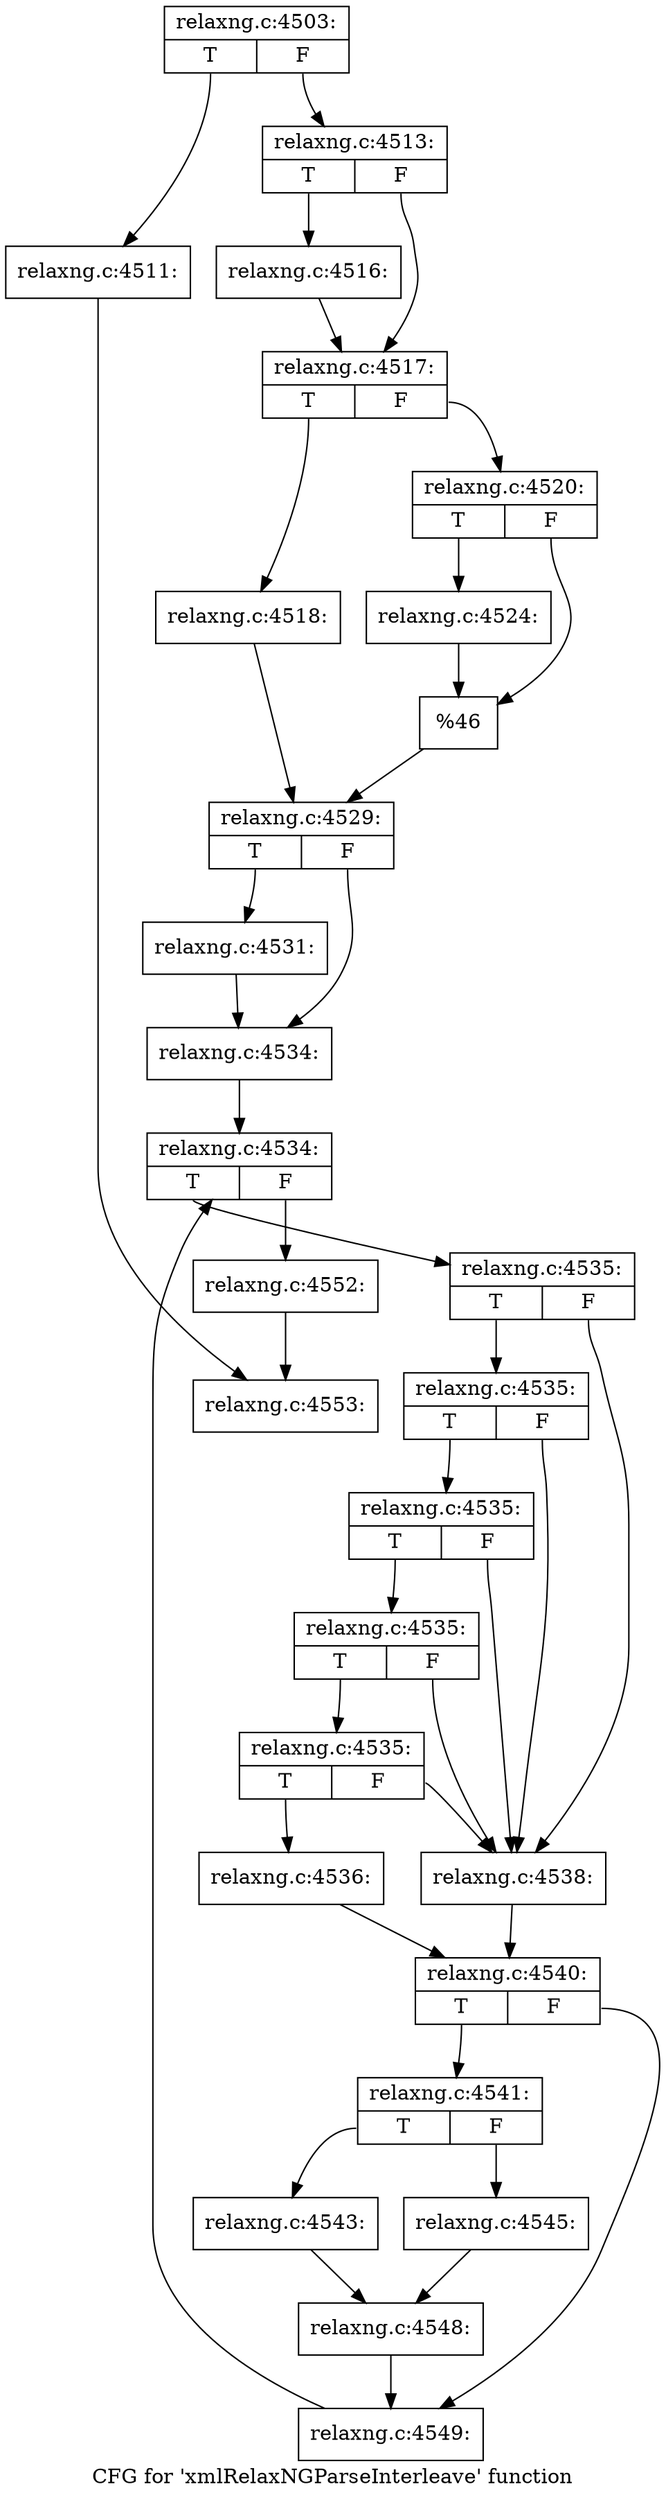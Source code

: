 digraph "CFG for 'xmlRelaxNGParseInterleave' function" {
	label="CFG for 'xmlRelaxNGParseInterleave' function";

	Node0x555e9c4878d0 [shape=record,label="{relaxng.c:4503:|{<s0>T|<s1>F}}"];
	Node0x555e9c4878d0:s0 -> Node0x555e9c488f20;
	Node0x555e9c4878d0:s1 -> Node0x555e9c488f70;
	Node0x555e9c488f20 [shape=record,label="{relaxng.c:4511:}"];
	Node0x555e9c488f20 -> Node0x555e9c487920;
	Node0x555e9c488f70 [shape=record,label="{relaxng.c:4513:|{<s0>T|<s1>F}}"];
	Node0x555e9c488f70:s0 -> Node0x555e9c489640;
	Node0x555e9c488f70:s1 -> Node0x555e9c489690;
	Node0x555e9c489640 [shape=record,label="{relaxng.c:4516:}"];
	Node0x555e9c489640 -> Node0x555e9c489690;
	Node0x555e9c489690 [shape=record,label="{relaxng.c:4517:|{<s0>T|<s1>F}}"];
	Node0x555e9c489690:s0 -> Node0x555e9c489da0;
	Node0x555e9c489690:s1 -> Node0x555e9c489e40;
	Node0x555e9c489da0 [shape=record,label="{relaxng.c:4518:}"];
	Node0x555e9c489da0 -> Node0x555e9c489df0;
	Node0x555e9c489e40 [shape=record,label="{relaxng.c:4520:|{<s0>T|<s1>F}}"];
	Node0x555e9c489e40:s0 -> Node0x555e9c48bb00;
	Node0x555e9c489e40:s1 -> Node0x555e9c48bb50;
	Node0x555e9c48bb00 [shape=record,label="{relaxng.c:4524:}"];
	Node0x555e9c48bb00 -> Node0x555e9c48bb50;
	Node0x555e9c48bb50 [shape=record,label="{%46}"];
	Node0x555e9c48bb50 -> Node0x555e9c489df0;
	Node0x555e9c489df0 [shape=record,label="{relaxng.c:4529:|{<s0>T|<s1>F}}"];
	Node0x555e9c489df0:s0 -> Node0x555e9c48cc80;
	Node0x555e9c489df0:s1 -> Node0x555e9c48ccd0;
	Node0x555e9c48cc80 [shape=record,label="{relaxng.c:4531:}"];
	Node0x555e9c48cc80 -> Node0x555e9c48ccd0;
	Node0x555e9c48ccd0 [shape=record,label="{relaxng.c:4534:}"];
	Node0x555e9c48ccd0 -> Node0x555e9c48d5b0;
	Node0x555e9c48d5b0 [shape=record,label="{relaxng.c:4534:|{<s0>T|<s1>F}}"];
	Node0x555e9c48d5b0:s0 -> Node0x555e9c48d9b0;
	Node0x555e9c48d5b0:s1 -> Node0x555e9c48d7d0;
	Node0x555e9c48d9b0 [shape=record,label="{relaxng.c:4535:|{<s0>T|<s1>F}}"];
	Node0x555e9c48d9b0:s0 -> Node0x555e9c48dd70;
	Node0x555e9c48d9b0:s1 -> Node0x555e9c48dc00;
	Node0x555e9c48dd70 [shape=record,label="{relaxng.c:4535:|{<s0>T|<s1>F}}"];
	Node0x555e9c48dd70:s0 -> Node0x555e9c48dd20;
	Node0x555e9c48dd70:s1 -> Node0x555e9c48dc00;
	Node0x555e9c48dd20 [shape=record,label="{relaxng.c:4535:|{<s0>T|<s1>F}}"];
	Node0x555e9c48dd20:s0 -> Node0x555e9c48dcd0;
	Node0x555e9c48dd20:s1 -> Node0x555e9c48dc00;
	Node0x555e9c48dcd0 [shape=record,label="{relaxng.c:4535:|{<s0>T|<s1>F}}"];
	Node0x555e9c48dcd0:s0 -> Node0x555e9c48dc50;
	Node0x555e9c48dcd0:s1 -> Node0x555e9c48dc00;
	Node0x555e9c48dc50 [shape=record,label="{relaxng.c:4535:|{<s0>T|<s1>F}}"];
	Node0x555e9c48dc50:s0 -> Node0x555e9c48db60;
	Node0x555e9c48dc50:s1 -> Node0x555e9c48dc00;
	Node0x555e9c48db60 [shape=record,label="{relaxng.c:4536:}"];
	Node0x555e9c48db60 -> Node0x555e9c48dbb0;
	Node0x555e9c48dc00 [shape=record,label="{relaxng.c:4538:}"];
	Node0x555e9c48dc00 -> Node0x555e9c48dbb0;
	Node0x555e9c48dbb0 [shape=record,label="{relaxng.c:4540:|{<s0>T|<s1>F}}"];
	Node0x555e9c48dbb0:s0 -> Node0x555e9c48f350;
	Node0x555e9c48dbb0:s1 -> Node0x555e9c48f3a0;
	Node0x555e9c48f350 [shape=record,label="{relaxng.c:4541:|{<s0>T|<s1>F}}"];
	Node0x555e9c48f350:s0 -> Node0x555e9c48f9a0;
	Node0x555e9c48f350:s1 -> Node0x555e9c48fa40;
	Node0x555e9c48f9a0 [shape=record,label="{relaxng.c:4543:}"];
	Node0x555e9c48f9a0 -> Node0x555e9c48f9f0;
	Node0x555e9c48fa40 [shape=record,label="{relaxng.c:4545:}"];
	Node0x555e9c48fa40 -> Node0x555e9c48f9f0;
	Node0x555e9c48f9f0 [shape=record,label="{relaxng.c:4548:}"];
	Node0x555e9c48f9f0 -> Node0x555e9c48f3a0;
	Node0x555e9c48f3a0 [shape=record,label="{relaxng.c:4549:}"];
	Node0x555e9c48f3a0 -> Node0x555e9c48d5b0;
	Node0x555e9c48d7d0 [shape=record,label="{relaxng.c:4552:}"];
	Node0x555e9c48d7d0 -> Node0x555e9c487920;
	Node0x555e9c487920 [shape=record,label="{relaxng.c:4553:}"];
}
